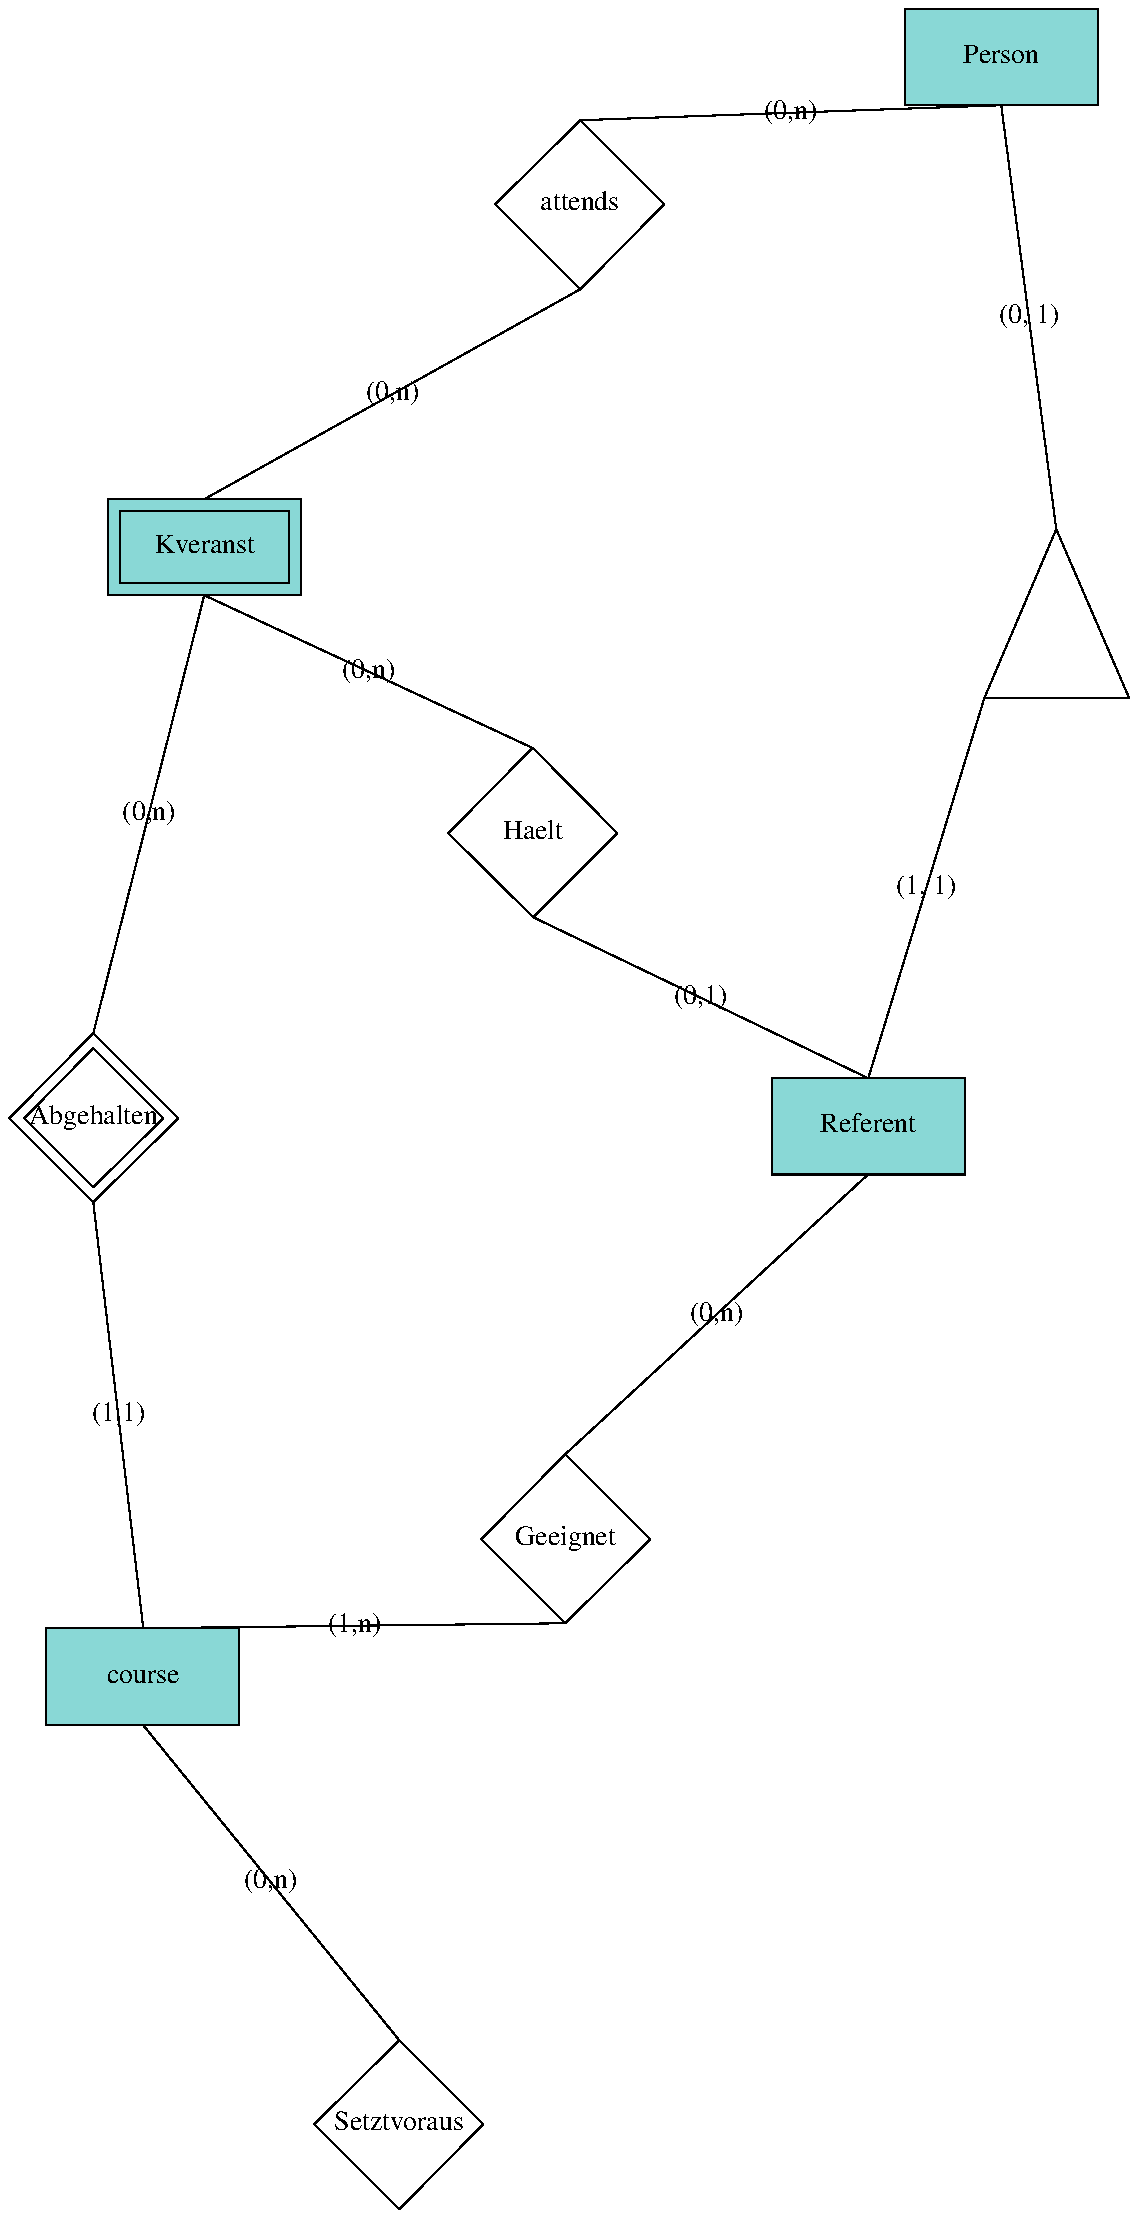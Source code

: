 .PS
.defcolor medblue rgb #89D8D6
boxwid=140; boxht=140;Geeignet: box invis "Geeignet" at (757, 577);
line from last box .n to last box .e then to last box .s then to last box .w then to last box .n
boxwid=160;boxht= 80;Kurs: box shaded "medblue" at (407, 463) "course";
boxwid=160;boxht= 80;Referent: box shaded "medblue" at (1008, 919) "Referent";
boxwid=140; boxht=140;Haelt: box invis "Haelt" at (730, 1162);
line from last box .n to last box .e then to last box .s then to last box .w then to last box .n
boxwid=160;boxht= 80;Kveranst: box shaded "medblue" at (458, 1399) "Kveranst";
boxwid=140;boxht=60; box shaded "medblue" at (458, 1399) "Kveranst";
boxwid=140; boxht=140;Besucht: box invis "attends" at (769, 1683);
line from last box .n to last box .e then to last box .s then to last box .w then to last box .n
boxwid=160;boxht= 80;Person: box shaded "medblue" at (1118, 1805) "Person";
boxwid=140; boxht=140;Abgehalten: box invis "Abgehalten" at (366, 926);
line from last box .n to last box .e then to last box .s then to last box .w then to last box .n
boxwid=115;boxht=115; box invis at (366, 926);
line from last box .n to last box .e then to last box .s then to last box .w then to last box .n
boxwid=140; boxht=140;Setztvoraus: box invis "Setztvoraus" at (619, 92);
line from last box .n to last box .e then to last box .s then to last box .w then to last box .n
line from Setztvoraus .n to Kurs .s;
box invis at last line .center "(0,n)";
line from Setztvoraus .n to Kurs .s;
box invis at last line .center "(0,n)";
line from Abgehalten .s to Kurs .n;
box invis at last line .center "(1,1)";
line from Abgehalten .n to Kveranst .s;
box invis at last line .center "(0,n)";
line from Besucht .s to Kveranst .n;
box invis at last line .center "(0,n)";
line from Besucht .n to Person .s;
box invis at last line .center "(0,n)";
line from Haelt .n to Kveranst .s;
box invis at last line .center "(0,n)";
line from Haelt .s to Referent .n;
box invis at last line .center "(0,1)";
line from Geeignet .s to Kurs .n;
box invis at last line .center "(1,n)";
line from Geeignet .n to Referent .s;
box invis at last line .center "(0,n)";
boxht=140; boxwid=120;Istein: box invis at (1164, 1344);
line from last box .n to last box .se then to last box .sw then to last box .n
line from Istein .n to Person .s;
box invis at last line .center "(0, 1)";
line from Istein .sw to Referent .n;
box invis at last line .center "(1, 1)";
.PE